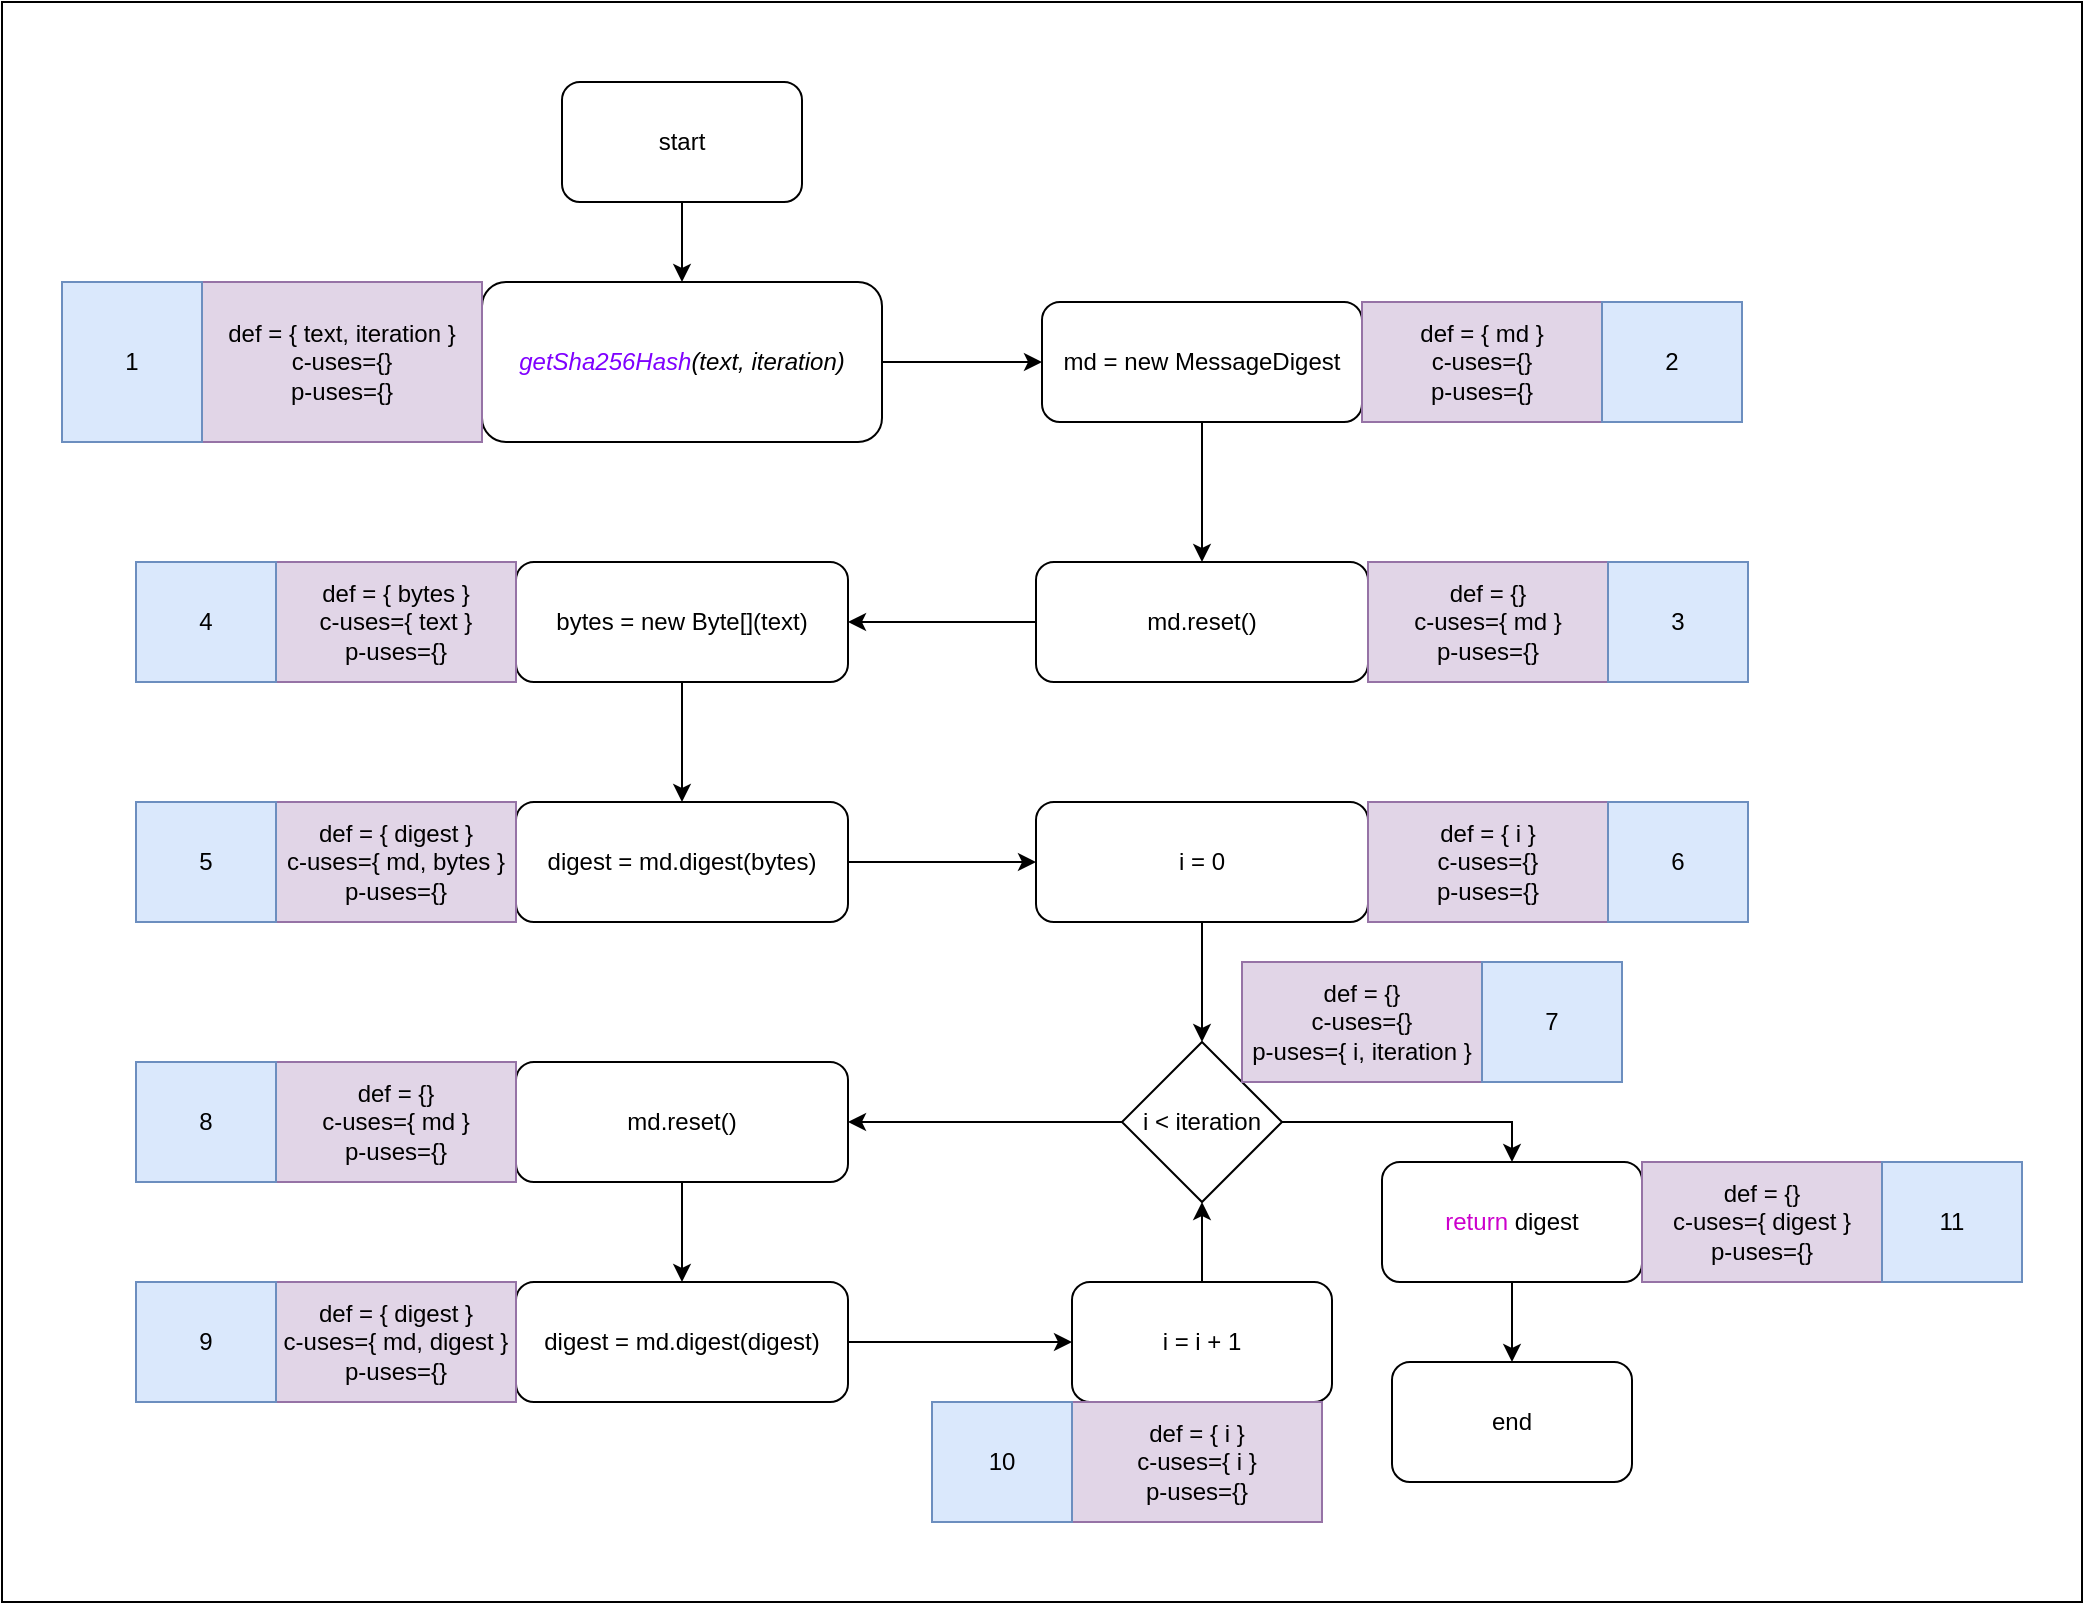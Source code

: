 <mxfile version="20.6.0" type="device"><diagram id="amqrW1gJ4K7w5JCBkm9t" name="Page-1"><mxGraphModel dx="1718" dy="935" grid="1" gridSize="10" guides="1" tooltips="1" connect="1" arrows="1" fold="1" page="1" pageScale="1" pageWidth="827" pageHeight="1169" math="0" shadow="0"><root><mxCell id="0"/><mxCell id="1" parent="0"/><mxCell id="fy_4Npov4pbfCk7cSv9C-45" value="" style="rounded=0;whiteSpace=wrap;html=1;fontSize=12;fontColor=#CC00CC;" parent="1" vertex="1"><mxGeometry x="40" y="40" width="1040" height="800" as="geometry"/></mxCell><mxCell id="fy_4Npov4pbfCk7cSv9C-11" value="" style="edgeStyle=orthogonalEdgeStyle;rounded=0;orthogonalLoop=1;jettySize=auto;html=1;fontSize=12;fontColor=#000000;exitX=1;exitY=0.5;exitDx=0;exitDy=0;" parent="1" source="fy_4Npov4pbfCk7cSv9C-5" target="fy_4Npov4pbfCk7cSv9C-8" edge="1"><mxGeometry relative="1" as="geometry"/></mxCell><mxCell id="fy_4Npov4pbfCk7cSv9C-5" value="&lt;i&gt;&lt;font color=&quot;#7f00ff&quot;&gt;getSha256Hash&lt;/font&gt;(text, iteration)&lt;/i&gt;" style="rounded=1;whiteSpace=wrap;html=1;fontSize=12;" parent="1" vertex="1"><mxGeometry x="280" y="180" width="200" height="80" as="geometry"/></mxCell><mxCell id="fy_4Npov4pbfCk7cSv9C-7" style="edgeStyle=orthogonalEdgeStyle;rounded=0;orthogonalLoop=1;jettySize=auto;html=1;exitX=0.5;exitY=1;exitDx=0;exitDy=0;entryX=0.5;entryY=0;entryDx=0;entryDy=0;fontSize=12;" parent="1" source="fy_4Npov4pbfCk7cSv9C-6" target="fy_4Npov4pbfCk7cSv9C-5" edge="1"><mxGeometry relative="1" as="geometry"/></mxCell><mxCell id="fy_4Npov4pbfCk7cSv9C-6" value="start" style="rounded=1;whiteSpace=wrap;html=1;fontSize=12;" parent="1" vertex="1"><mxGeometry x="320" y="80" width="120" height="60" as="geometry"/></mxCell><mxCell id="fy_4Npov4pbfCk7cSv9C-12" value="" style="edgeStyle=orthogonalEdgeStyle;rounded=0;orthogonalLoop=1;jettySize=auto;html=1;fontSize=12;fontColor=#000000;" parent="1" source="fy_4Npov4pbfCk7cSv9C-8" target="fy_4Npov4pbfCk7cSv9C-9" edge="1"><mxGeometry relative="1" as="geometry"/></mxCell><mxCell id="fy_4Npov4pbfCk7cSv9C-8" value="md = new MessageDigest" style="rounded=1;whiteSpace=wrap;html=1;fontSize=12;" parent="1" vertex="1"><mxGeometry x="560" y="190" width="160" height="60" as="geometry"/></mxCell><mxCell id="fy_4Npov4pbfCk7cSv9C-14" value="" style="edgeStyle=orthogonalEdgeStyle;rounded=0;orthogonalLoop=1;jettySize=auto;html=1;fontSize=12;fontColor=#000000;" parent="1" source="fy_4Npov4pbfCk7cSv9C-9" target="fy_4Npov4pbfCk7cSv9C-13" edge="1"><mxGeometry relative="1" as="geometry"/></mxCell><mxCell id="fy_4Npov4pbfCk7cSv9C-9" value="md.reset()" style="rounded=1;whiteSpace=wrap;html=1;fontSize=12;" parent="1" vertex="1"><mxGeometry x="557" y="320" width="166" height="60" as="geometry"/></mxCell><mxCell id="fy_4Npov4pbfCk7cSv9C-16" value="" style="edgeStyle=orthogonalEdgeStyle;rounded=0;orthogonalLoop=1;jettySize=auto;html=1;fontSize=12;fontColor=#000000;" parent="1" source="fy_4Npov4pbfCk7cSv9C-13" target="fy_4Npov4pbfCk7cSv9C-15" edge="1"><mxGeometry relative="1" as="geometry"/></mxCell><mxCell id="fy_4Npov4pbfCk7cSv9C-13" value="bytes = new Byte[](text)" style="rounded=1;whiteSpace=wrap;html=1;fontSize=12;" parent="1" vertex="1"><mxGeometry x="297" y="320" width="166" height="60" as="geometry"/></mxCell><mxCell id="fy_4Npov4pbfCk7cSv9C-18" value="" style="edgeStyle=orthogonalEdgeStyle;rounded=0;orthogonalLoop=1;jettySize=auto;html=1;fontSize=12;fontColor=#000000;" parent="1" source="fy_4Npov4pbfCk7cSv9C-15" target="fy_4Npov4pbfCk7cSv9C-17" edge="1"><mxGeometry relative="1" as="geometry"/></mxCell><mxCell id="fy_4Npov4pbfCk7cSv9C-15" value="digest = md.digest(bytes)" style="rounded=1;whiteSpace=wrap;html=1;fontSize=12;" parent="1" vertex="1"><mxGeometry x="297" y="440" width="166" height="60" as="geometry"/></mxCell><mxCell id="fy_4Npov4pbfCk7cSv9C-20" value="" style="edgeStyle=orthogonalEdgeStyle;rounded=0;orthogonalLoop=1;jettySize=auto;html=1;fontSize=12;fontColor=#000000;" parent="1" source="fy_4Npov4pbfCk7cSv9C-17" target="fy_4Npov4pbfCk7cSv9C-19" edge="1"><mxGeometry relative="1" as="geometry"/></mxCell><mxCell id="fy_4Npov4pbfCk7cSv9C-17" value="i = 0" style="rounded=1;whiteSpace=wrap;html=1;fontSize=12;" parent="1" vertex="1"><mxGeometry x="557" y="440" width="166" height="60" as="geometry"/></mxCell><mxCell id="fy_4Npov4pbfCk7cSv9C-22" style="edgeStyle=orthogonalEdgeStyle;rounded=0;orthogonalLoop=1;jettySize=auto;html=1;exitX=0;exitY=0.5;exitDx=0;exitDy=0;entryX=1;entryY=0.5;entryDx=0;entryDy=0;fontSize=12;fontColor=#000000;" parent="1" source="fy_4Npov4pbfCk7cSv9C-19" target="fy_4Npov4pbfCk7cSv9C-21" edge="1"><mxGeometry relative="1" as="geometry"/></mxCell><mxCell id="fy_4Npov4pbfCk7cSv9C-31" style="edgeStyle=orthogonalEdgeStyle;rounded=0;orthogonalLoop=1;jettySize=auto;html=1;exitX=1;exitY=0.5;exitDx=0;exitDy=0;entryX=0.5;entryY=0;entryDx=0;entryDy=0;fontSize=12;fontColor=#000000;" parent="1" source="fy_4Npov4pbfCk7cSv9C-19" target="fy_4Npov4pbfCk7cSv9C-30" edge="1"><mxGeometry relative="1" as="geometry"/></mxCell><mxCell id="fy_4Npov4pbfCk7cSv9C-19" value="i &amp;lt; iteration" style="rhombus;whiteSpace=wrap;html=1;fontSize=12;fontColor=#000000;" parent="1" vertex="1"><mxGeometry x="600" y="560" width="80" height="80" as="geometry"/></mxCell><mxCell id="fy_4Npov4pbfCk7cSv9C-24" value="" style="edgeStyle=orthogonalEdgeStyle;rounded=0;orthogonalLoop=1;jettySize=auto;html=1;fontSize=12;fontColor=#000000;" parent="1" source="fy_4Npov4pbfCk7cSv9C-21" target="fy_4Npov4pbfCk7cSv9C-23" edge="1"><mxGeometry relative="1" as="geometry"/></mxCell><mxCell id="fy_4Npov4pbfCk7cSv9C-21" value="md.reset()" style="rounded=1;whiteSpace=wrap;html=1;fontSize=12;" parent="1" vertex="1"><mxGeometry x="297" y="570" width="166" height="60" as="geometry"/></mxCell><mxCell id="fy_4Npov4pbfCk7cSv9C-27" value="" style="edgeStyle=orthogonalEdgeStyle;rounded=0;orthogonalLoop=1;jettySize=auto;html=1;fontSize=12;fontColor=#000000;" parent="1" source="fy_4Npov4pbfCk7cSv9C-23" target="fy_4Npov4pbfCk7cSv9C-26" edge="1"><mxGeometry relative="1" as="geometry"/></mxCell><mxCell id="fy_4Npov4pbfCk7cSv9C-23" value="digest = md.digest(digest)" style="rounded=1;whiteSpace=wrap;html=1;fontSize=12;" parent="1" vertex="1"><mxGeometry x="297" y="680" width="166" height="60" as="geometry"/></mxCell><mxCell id="fy_4Npov4pbfCk7cSv9C-28" style="edgeStyle=orthogonalEdgeStyle;rounded=0;orthogonalLoop=1;jettySize=auto;html=1;exitX=0.5;exitY=0;exitDx=0;exitDy=0;entryX=0.5;entryY=1;entryDx=0;entryDy=0;fontSize=12;fontColor=#000000;" parent="1" source="fy_4Npov4pbfCk7cSv9C-26" target="fy_4Npov4pbfCk7cSv9C-19" edge="1"><mxGeometry relative="1" as="geometry"/></mxCell><mxCell id="fy_4Npov4pbfCk7cSv9C-26" value="i = i + 1" style="rounded=1;whiteSpace=wrap;html=1;fontSize=12;" parent="1" vertex="1"><mxGeometry x="575" y="680" width="130" height="60" as="geometry"/></mxCell><mxCell id="fy_4Npov4pbfCk7cSv9C-33" value="" style="edgeStyle=orthogonalEdgeStyle;rounded=0;orthogonalLoop=1;jettySize=auto;html=1;fontSize=12;fontColor=#000000;" parent="1" source="fy_4Npov4pbfCk7cSv9C-30" target="fy_4Npov4pbfCk7cSv9C-32" edge="1"><mxGeometry relative="1" as="geometry"/></mxCell><mxCell id="fy_4Npov4pbfCk7cSv9C-30" value="&lt;font color=&quot;#cc00cc&quot;&gt;return&lt;/font&gt; digest" style="rounded=1;whiteSpace=wrap;html=1;fontSize=12;" parent="1" vertex="1"><mxGeometry x="730" y="620" width="130" height="60" as="geometry"/></mxCell><mxCell id="fy_4Npov4pbfCk7cSv9C-32" value="end" style="rounded=1;whiteSpace=wrap;html=1;fontSize=12;" parent="1" vertex="1"><mxGeometry x="735" y="720" width="120" height="60" as="geometry"/></mxCell><mxCell id="fy_4Npov4pbfCk7cSv9C-34" value="def = { text, iteration }&lt;br&gt;c-uses={}&lt;br&gt;p-uses={}" style="rounded=0;whiteSpace=wrap;html=1;fontSize=12;fillColor=#e1d5e7;strokeColor=#9673a6;" parent="1" vertex="1"><mxGeometry x="140" y="180" width="140" height="80" as="geometry"/></mxCell><mxCell id="fy_4Npov4pbfCk7cSv9C-35" value="def = { md }&lt;br&gt;c-uses={}&lt;br&gt;p-uses={}" style="rounded=0;whiteSpace=wrap;html=1;fontSize=12;fillColor=#e1d5e7;strokeColor=#9673a6;" parent="1" vertex="1"><mxGeometry x="720" y="190" width="120" height="60" as="geometry"/></mxCell><mxCell id="fy_4Npov4pbfCk7cSv9C-36" value="def = {}&lt;br&gt;c-uses={ md }&lt;br&gt;p-uses={}" style="rounded=0;whiteSpace=wrap;html=1;fontSize=12;fillColor=#e1d5e7;strokeColor=#9673a6;" parent="1" vertex="1"><mxGeometry x="723" y="320" width="120" height="60" as="geometry"/></mxCell><mxCell id="fy_4Npov4pbfCk7cSv9C-37" value="def = { bytes }&lt;br&gt;c-uses={ text }&lt;br&gt;p-uses={}" style="rounded=0;whiteSpace=wrap;html=1;fontSize=12;fillColor=#e1d5e7;strokeColor=#9673a6;" parent="1" vertex="1"><mxGeometry x="177" y="320" width="120" height="60" as="geometry"/></mxCell><mxCell id="fy_4Npov4pbfCk7cSv9C-38" value="def = { digest }&lt;br&gt;c-uses={ md, bytes }&lt;br&gt;p-uses={}" style="rounded=0;whiteSpace=wrap;html=1;fontSize=12;fillColor=#e1d5e7;strokeColor=#9673a6;" parent="1" vertex="1"><mxGeometry x="177" y="440" width="120" height="60" as="geometry"/></mxCell><mxCell id="fy_4Npov4pbfCk7cSv9C-39" value="def = {}&lt;br&gt;c-uses={ md }&lt;br&gt;p-uses={}" style="rounded=0;whiteSpace=wrap;html=1;fontSize=12;fillColor=#e1d5e7;strokeColor=#9673a6;" parent="1" vertex="1"><mxGeometry x="177" y="570" width="120" height="60" as="geometry"/></mxCell><mxCell id="fy_4Npov4pbfCk7cSv9C-40" value="def = { digest }&lt;br&gt;c-uses={ md, digest }&lt;br&gt;p-uses={}" style="rounded=0;whiteSpace=wrap;html=1;fontSize=12;fillColor=#e1d5e7;strokeColor=#9673a6;" parent="1" vertex="1"><mxGeometry x="177" y="680" width="120" height="60" as="geometry"/></mxCell><mxCell id="fy_4Npov4pbfCk7cSv9C-41" value="def = { i }&lt;br&gt;c-uses={}&lt;br&gt;p-uses={}" style="rounded=0;whiteSpace=wrap;html=1;fontSize=12;fillColor=#e1d5e7;strokeColor=#9673a6;" parent="1" vertex="1"><mxGeometry x="723" y="440" width="120" height="60" as="geometry"/></mxCell><mxCell id="fy_4Npov4pbfCk7cSv9C-42" value="def = {}&lt;br&gt;c-uses={ digest }&lt;br&gt;p-uses={}" style="rounded=0;whiteSpace=wrap;html=1;fontSize=12;fillColor=#e1d5e7;strokeColor=#9673a6;" parent="1" vertex="1"><mxGeometry x="860" y="620" width="120" height="60" as="geometry"/></mxCell><mxCell id="fy_4Npov4pbfCk7cSv9C-43" value="def = { i }&lt;br&gt;c-uses={ i }&lt;br&gt;p-uses={}" style="rounded=0;whiteSpace=wrap;html=1;fontSize=12;fillColor=#e1d5e7;strokeColor=#9673a6;" parent="1" vertex="1"><mxGeometry x="575" y="740" width="125" height="60" as="geometry"/></mxCell><mxCell id="fy_4Npov4pbfCk7cSv9C-44" value="def = {}&lt;br&gt;c-uses={}&lt;br&gt;p-uses={ i, iteration }" style="rounded=0;whiteSpace=wrap;html=1;fontSize=12;fillColor=#e1d5e7;strokeColor=#9673a6;" parent="1" vertex="1"><mxGeometry x="660" y="520" width="120" height="60" as="geometry"/></mxCell><mxCell id="IoUvW_f_fXfAdCIheC9p-1" value="1" style="rounded=0;whiteSpace=wrap;html=1;fontSize=12;fillColor=#dae8fc;strokeColor=#6c8ebf;" vertex="1" parent="1"><mxGeometry x="70" y="180" width="70" height="80" as="geometry"/></mxCell><mxCell id="IoUvW_f_fXfAdCIheC9p-2" value="2" style="rounded=0;whiteSpace=wrap;html=1;fontSize=12;fillColor=#dae8fc;strokeColor=#6c8ebf;" vertex="1" parent="1"><mxGeometry x="840" y="190" width="70" height="60" as="geometry"/></mxCell><mxCell id="IoUvW_f_fXfAdCIheC9p-3" value="3" style="rounded=0;whiteSpace=wrap;html=1;fontSize=12;fillColor=#dae8fc;strokeColor=#6c8ebf;" vertex="1" parent="1"><mxGeometry x="843" y="320" width="70" height="60" as="geometry"/></mxCell><mxCell id="IoUvW_f_fXfAdCIheC9p-4" value="4" style="rounded=0;whiteSpace=wrap;html=1;fontSize=12;fillColor=#dae8fc;strokeColor=#6c8ebf;" vertex="1" parent="1"><mxGeometry x="107" y="320" width="70" height="60" as="geometry"/></mxCell><mxCell id="IoUvW_f_fXfAdCIheC9p-5" value="5" style="rounded=0;whiteSpace=wrap;html=1;fontSize=12;fillColor=#dae8fc;strokeColor=#6c8ebf;" vertex="1" parent="1"><mxGeometry x="107" y="440" width="70" height="60" as="geometry"/></mxCell><mxCell id="IoUvW_f_fXfAdCIheC9p-6" value="8" style="rounded=0;whiteSpace=wrap;html=1;fontSize=12;fillColor=#dae8fc;strokeColor=#6c8ebf;" vertex="1" parent="1"><mxGeometry x="107" y="570" width="70" height="60" as="geometry"/></mxCell><mxCell id="IoUvW_f_fXfAdCIheC9p-7" value="10" style="rounded=0;whiteSpace=wrap;html=1;fontSize=12;fillColor=#dae8fc;strokeColor=#6c8ebf;" vertex="1" parent="1"><mxGeometry x="505" y="740" width="70" height="60" as="geometry"/></mxCell><mxCell id="IoUvW_f_fXfAdCIheC9p-8" value="9" style="rounded=0;whiteSpace=wrap;html=1;fontSize=12;fillColor=#dae8fc;strokeColor=#6c8ebf;" vertex="1" parent="1"><mxGeometry x="107" y="680" width="70" height="60" as="geometry"/></mxCell><mxCell id="IoUvW_f_fXfAdCIheC9p-9" value="11" style="rounded=0;whiteSpace=wrap;html=1;fontSize=12;fillColor=#dae8fc;strokeColor=#6c8ebf;" vertex="1" parent="1"><mxGeometry x="980" y="620" width="70" height="60" as="geometry"/></mxCell><mxCell id="IoUvW_f_fXfAdCIheC9p-10" value="6" style="rounded=0;whiteSpace=wrap;html=1;fontSize=12;fillColor=#dae8fc;strokeColor=#6c8ebf;" vertex="1" parent="1"><mxGeometry x="843" y="440" width="70" height="60" as="geometry"/></mxCell><mxCell id="IoUvW_f_fXfAdCIheC9p-11" value="7" style="rounded=0;whiteSpace=wrap;html=1;fontSize=12;fillColor=#dae8fc;strokeColor=#6c8ebf;" vertex="1" parent="1"><mxGeometry x="780" y="520" width="70" height="60" as="geometry"/></mxCell></root></mxGraphModel></diagram></mxfile>